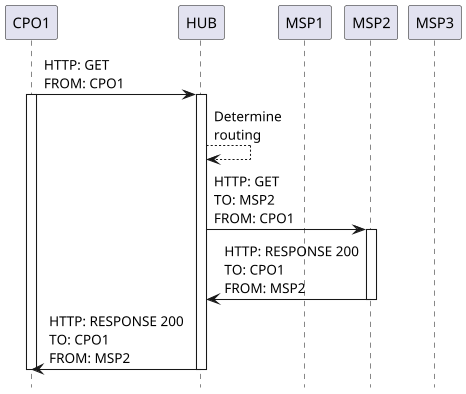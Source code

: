 @startuml
skinparam dpi 100
hide footbox

participant "CPO1" as CPO1
participant "HUB" as HUB
participant "MSP1" as MSP1
participant "MSP2" as MSP2
participant "MSP3" as MSP3

CPO1 -> HUB: HTTP: GET\nFROM: CPO1
activate CPO1
activate HUB
HUB --> HUB: Determine\nrouting
HUB -> MSP2: HTTP: GET\nTO: MSP2\nFROM: CPO1
activate MSP2
MSP2 -> HUB: HTTP: RESPONSE 200\nTO: CPO1\nFROM: MSP2
deactivate MSP2
HUB -> CPO1: HTTP: RESPONSE 200\nTO: CPO1\nFROM: MSP2
deactivate CPO1

deactivate HUB
@enduml